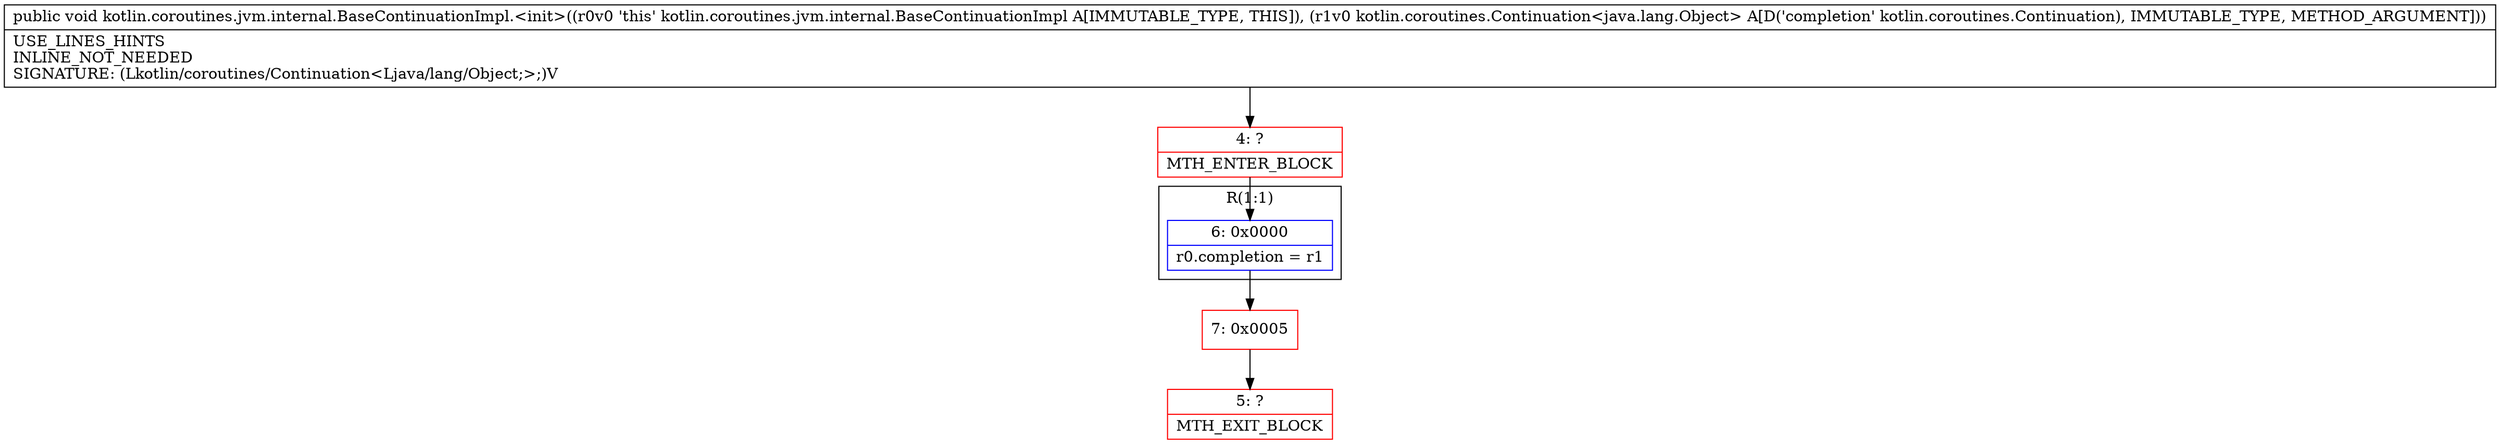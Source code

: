 digraph "CFG forkotlin.coroutines.jvm.internal.BaseContinuationImpl.\<init\>(Lkotlin\/coroutines\/Continuation;)V" {
subgraph cluster_Region_669516718 {
label = "R(1:1)";
node [shape=record,color=blue];
Node_6 [shape=record,label="{6\:\ 0x0000|r0.completion = r1\l}"];
}
Node_4 [shape=record,color=red,label="{4\:\ ?|MTH_ENTER_BLOCK\l}"];
Node_7 [shape=record,color=red,label="{7\:\ 0x0005}"];
Node_5 [shape=record,color=red,label="{5\:\ ?|MTH_EXIT_BLOCK\l}"];
MethodNode[shape=record,label="{public void kotlin.coroutines.jvm.internal.BaseContinuationImpl.\<init\>((r0v0 'this' kotlin.coroutines.jvm.internal.BaseContinuationImpl A[IMMUTABLE_TYPE, THIS]), (r1v0 kotlin.coroutines.Continuation\<java.lang.Object\> A[D('completion' kotlin.coroutines.Continuation), IMMUTABLE_TYPE, METHOD_ARGUMENT]))  | USE_LINES_HINTS\lINLINE_NOT_NEEDED\lSIGNATURE: (Lkotlin\/coroutines\/Continuation\<Ljava\/lang\/Object;\>;)V\l}"];
MethodNode -> Node_4;Node_6 -> Node_7;
Node_4 -> Node_6;
Node_7 -> Node_5;
}

